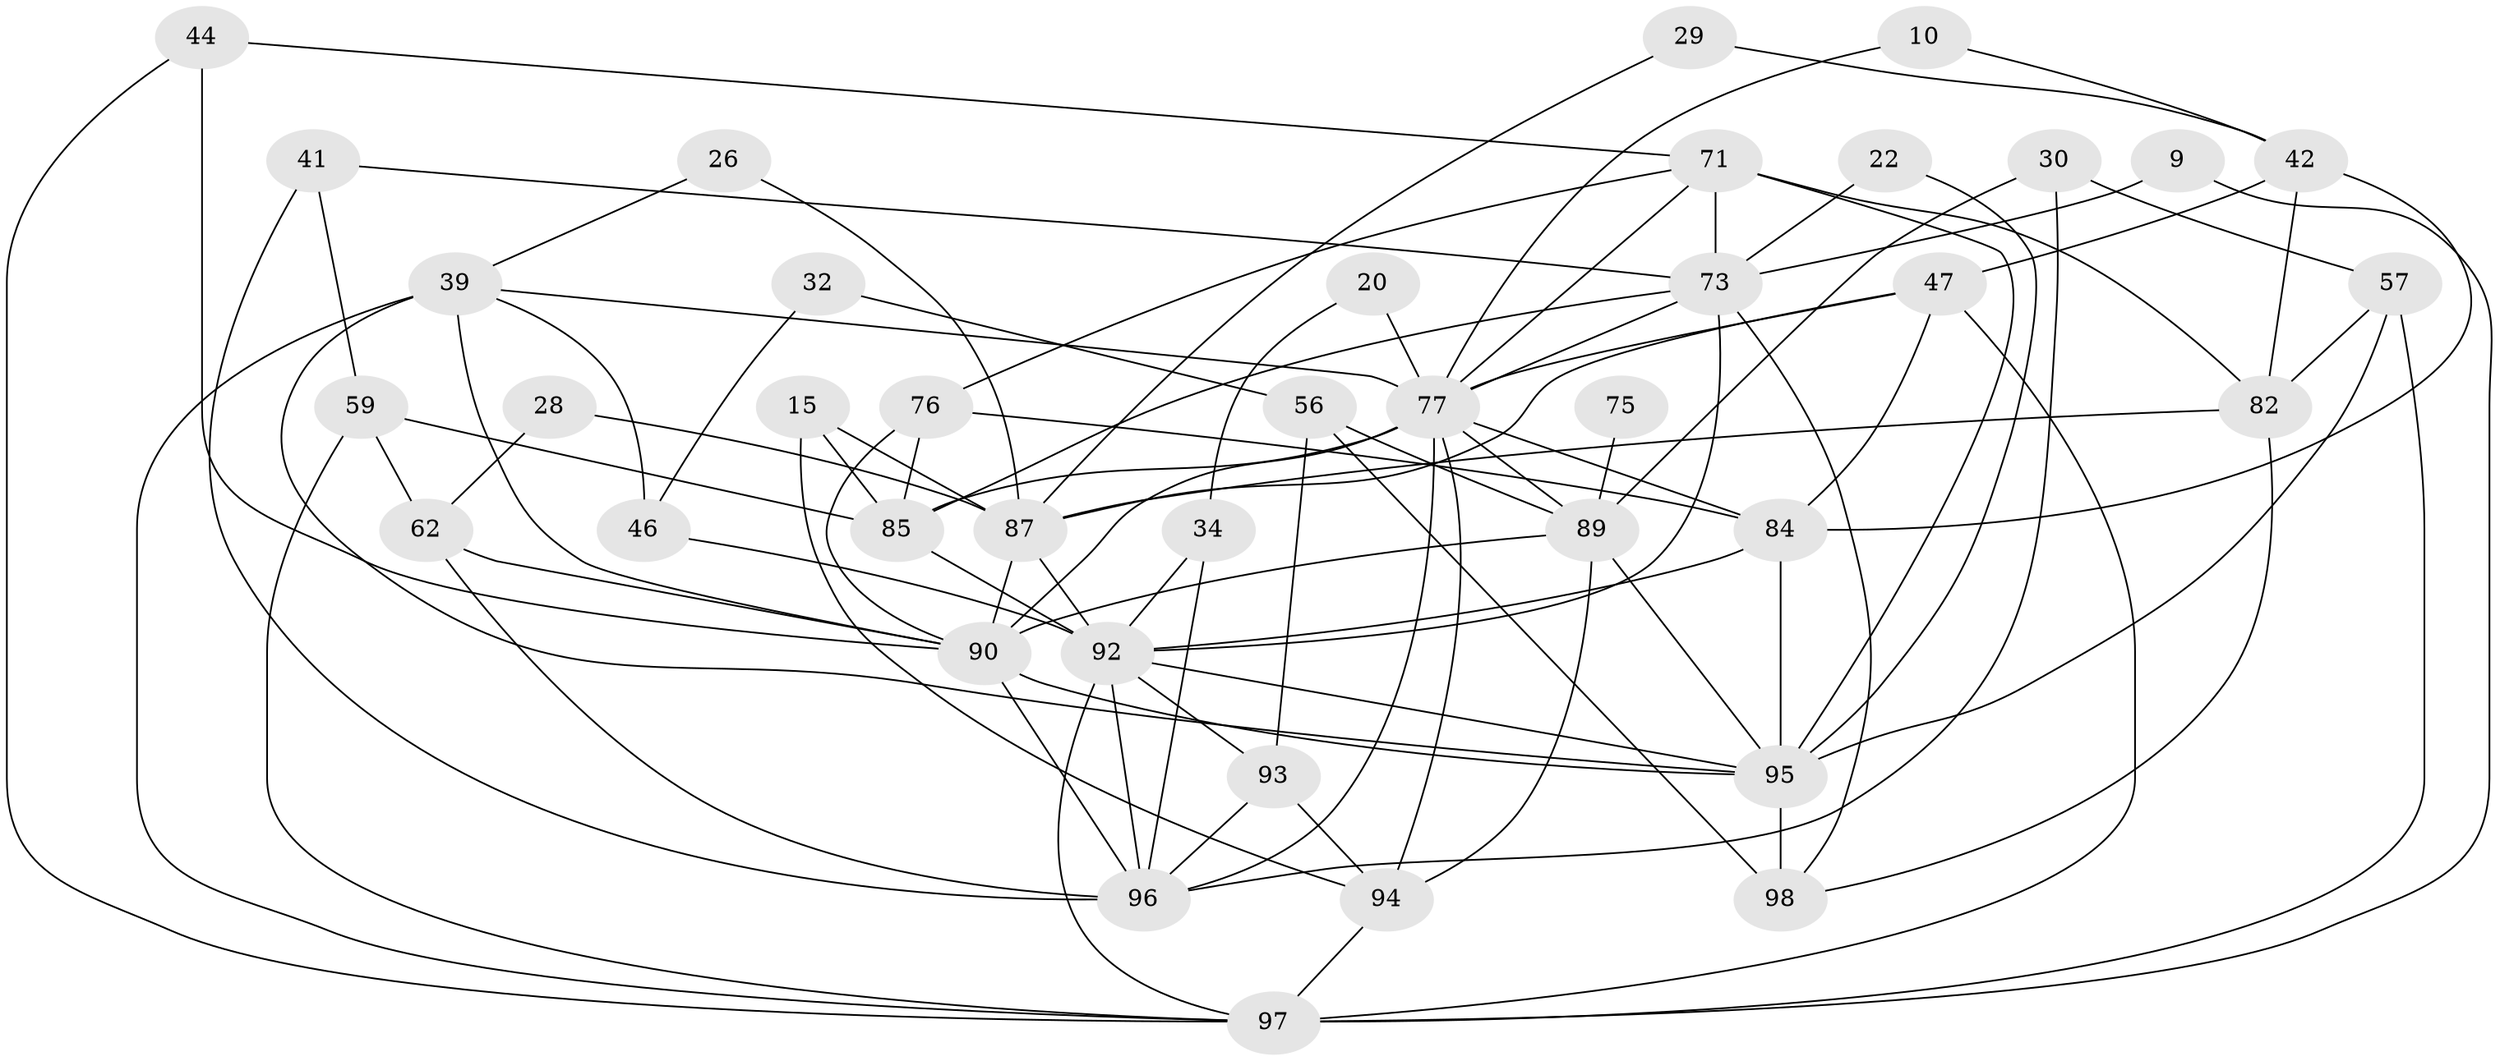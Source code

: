 // original degree distribution, {5: 0.14285714285714285, 6: 0.08163265306122448, 3: 0.25510204081632654, 7: 0.05102040816326531, 4: 0.336734693877551, 2: 0.12244897959183673, 8: 0.01020408163265306}
// Generated by graph-tools (version 1.1) at 2025/53/03/04/25 21:53:31]
// undirected, 39 vertices, 93 edges
graph export_dot {
graph [start="1"]
  node [color=gray90,style=filled];
  9;
  10;
  15;
  20;
  22;
  26;
  28;
  29;
  30;
  32;
  34;
  39 [super="+5"];
  41;
  42;
  44;
  46;
  47 [super="+7+45"];
  56 [super="+33"];
  57 [super="+21"];
  59;
  62 [super="+36"];
  71 [super="+16+25+58"];
  73 [super="+4+52"];
  75;
  76;
  77 [super="+3+23+61"];
  82 [super="+14"];
  84 [super="+80"];
  85 [super="+31"];
  87 [super="+67+65"];
  89 [super="+66+70"];
  90 [super="+1+79+78+69"];
  92 [super="+83+91+81"];
  93;
  94 [super="+86"];
  95 [super="+2+88+68"];
  96 [super="+43"];
  97 [super="+27+8+35+74"];
  98 [super="+55"];
  9 -- 73;
  9 -- 97;
  10 -- 42;
  10 -- 77;
  15 -- 85;
  15 -- 94;
  15 -- 87;
  20 -- 34;
  20 -- 77;
  22 -- 73;
  22 -- 95;
  26 -- 39;
  26 -- 87;
  28 -- 62;
  28 -- 87;
  29 -- 87;
  29 -- 42;
  30 -- 96;
  30 -- 57;
  30 -- 89;
  32 -- 46;
  32 -- 56;
  34 -- 96 [weight=2];
  34 -- 92;
  39 -- 46;
  39 -- 97 [weight=2];
  39 -- 90 [weight=2];
  39 -- 95;
  39 -- 77 [weight=2];
  41 -- 73;
  41 -- 96 [weight=2];
  41 -- 59;
  42 -- 84;
  42 -- 82 [weight=2];
  42 -- 47;
  44 -- 97;
  44 -- 90;
  44 -- 71;
  46 -- 92 [weight=2];
  47 -- 87 [weight=2];
  47 -- 97 [weight=2];
  47 -- 84;
  47 -- 77;
  56 -- 98 [weight=2];
  56 -- 93;
  56 -- 89;
  57 -- 97 [weight=2];
  57 -- 82;
  57 -- 95;
  59 -- 62 [weight=2];
  59 -- 85 [weight=2];
  59 -- 97 [weight=2];
  62 -- 96 [weight=2];
  62 -- 90 [weight=2];
  71 -- 73 [weight=4];
  71 -- 82 [weight=2];
  71 -- 76;
  71 -- 77 [weight=2];
  71 -- 95 [weight=2];
  73 -- 85;
  73 -- 98;
  73 -- 92 [weight=2];
  73 -- 77;
  75 -- 89 [weight=2];
  76 -- 85;
  76 -- 90;
  76 -- 84;
  77 -- 96;
  77 -- 85;
  77 -- 84 [weight=2];
  77 -- 90 [weight=2];
  77 -- 89;
  77 -- 94 [weight=3];
  82 -- 87;
  82 -- 98;
  84 -- 95 [weight=3];
  84 -- 92 [weight=3];
  85 -- 92;
  87 -- 90 [weight=2];
  87 -- 92 [weight=3];
  89 -- 90 [weight=5];
  89 -- 94;
  89 -- 95;
  90 -- 96;
  90 -- 95 [weight=2];
  92 -- 97 [weight=2];
  92 -- 96;
  92 -- 93;
  92 -- 95;
  93 -- 96;
  93 -- 94;
  94 -- 97 [weight=2];
  95 -- 98 [weight=2];
}
